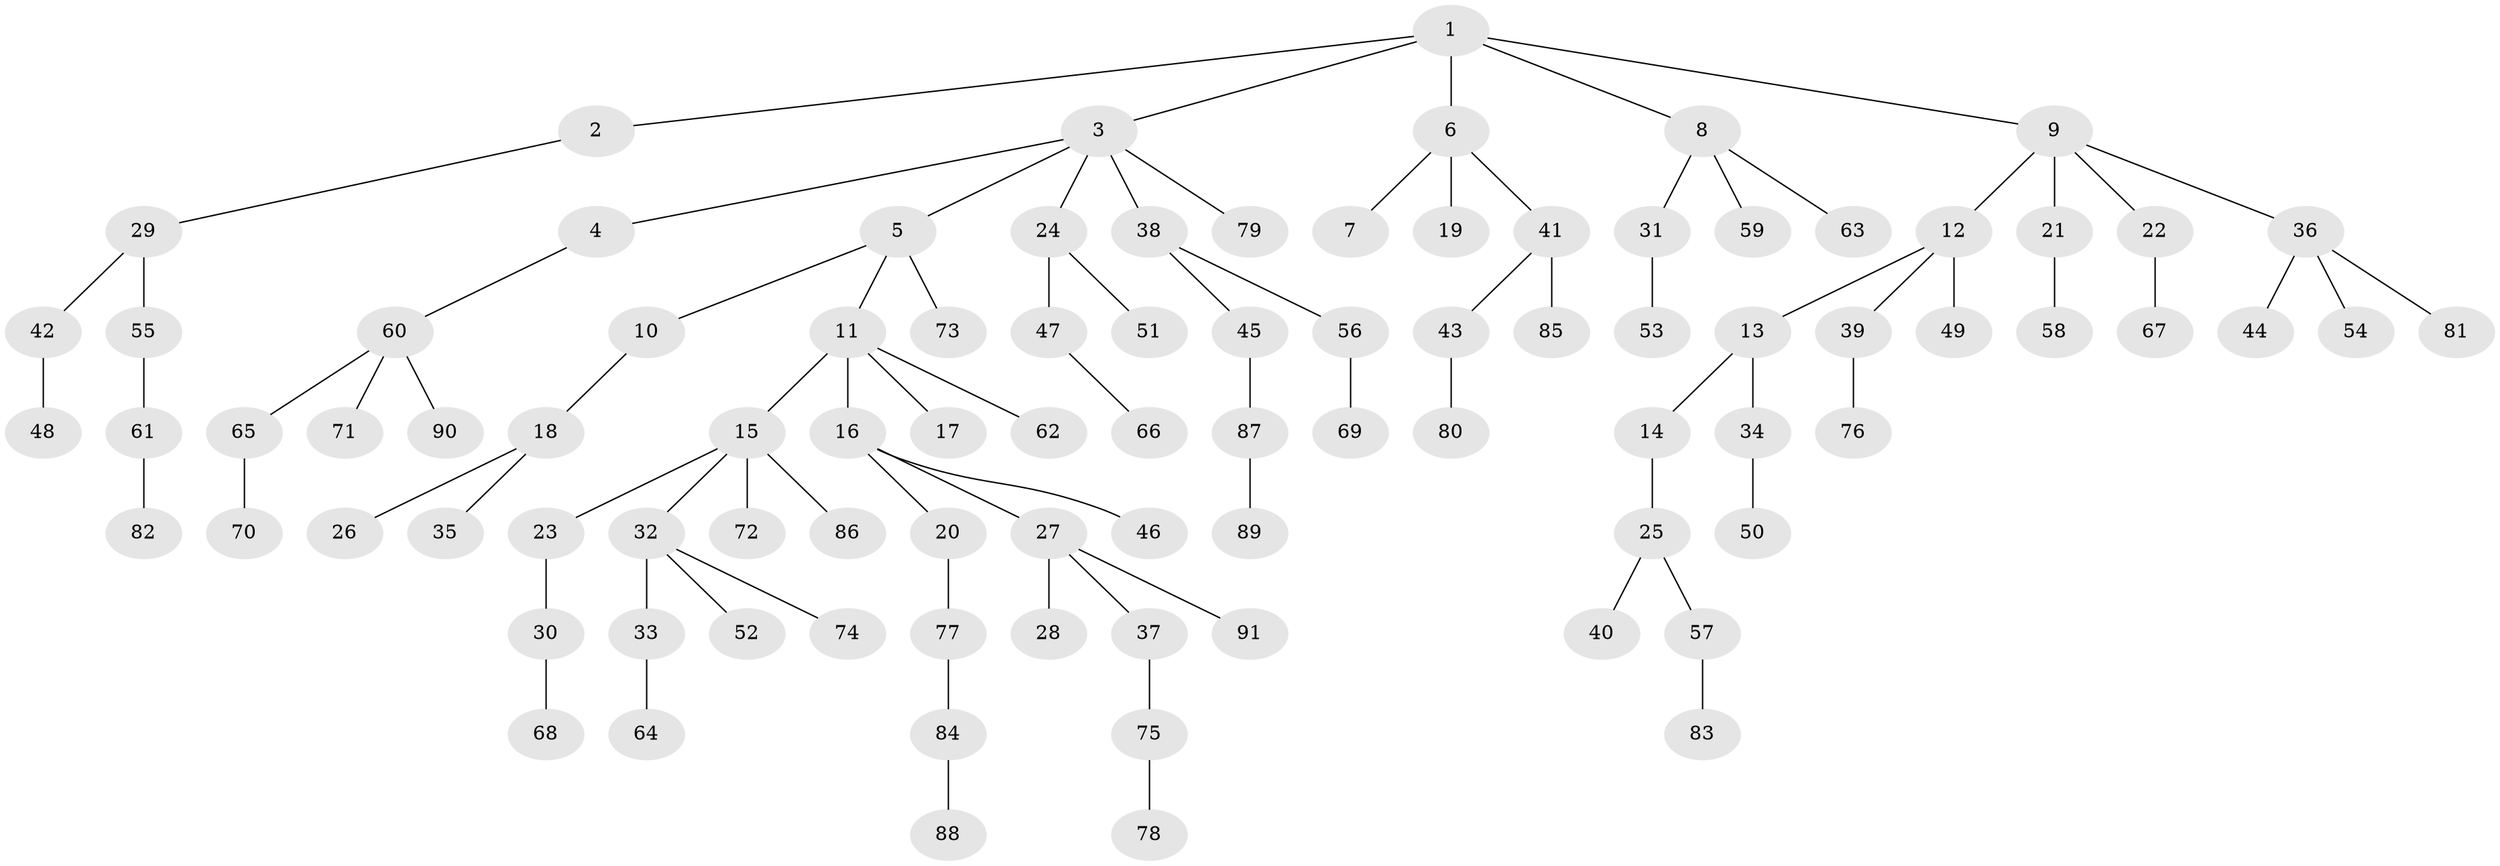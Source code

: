 // coarse degree distribution, {7: 0.03225806451612903, 3: 0.16129032258064516, 2: 0.1774193548387097, 4: 0.04838709677419355, 1: 0.5483870967741935, 5: 0.03225806451612903}
// Generated by graph-tools (version 1.1) at 2025/24/03/03/25 07:24:06]
// undirected, 91 vertices, 90 edges
graph export_dot {
graph [start="1"]
  node [color=gray90,style=filled];
  1;
  2;
  3;
  4;
  5;
  6;
  7;
  8;
  9;
  10;
  11;
  12;
  13;
  14;
  15;
  16;
  17;
  18;
  19;
  20;
  21;
  22;
  23;
  24;
  25;
  26;
  27;
  28;
  29;
  30;
  31;
  32;
  33;
  34;
  35;
  36;
  37;
  38;
  39;
  40;
  41;
  42;
  43;
  44;
  45;
  46;
  47;
  48;
  49;
  50;
  51;
  52;
  53;
  54;
  55;
  56;
  57;
  58;
  59;
  60;
  61;
  62;
  63;
  64;
  65;
  66;
  67;
  68;
  69;
  70;
  71;
  72;
  73;
  74;
  75;
  76;
  77;
  78;
  79;
  80;
  81;
  82;
  83;
  84;
  85;
  86;
  87;
  88;
  89;
  90;
  91;
  1 -- 2;
  1 -- 3;
  1 -- 6;
  1 -- 8;
  1 -- 9;
  2 -- 29;
  3 -- 4;
  3 -- 5;
  3 -- 24;
  3 -- 38;
  3 -- 79;
  4 -- 60;
  5 -- 10;
  5 -- 11;
  5 -- 73;
  6 -- 7;
  6 -- 19;
  6 -- 41;
  8 -- 31;
  8 -- 59;
  8 -- 63;
  9 -- 12;
  9 -- 21;
  9 -- 22;
  9 -- 36;
  10 -- 18;
  11 -- 15;
  11 -- 16;
  11 -- 17;
  11 -- 62;
  12 -- 13;
  12 -- 39;
  12 -- 49;
  13 -- 14;
  13 -- 34;
  14 -- 25;
  15 -- 23;
  15 -- 32;
  15 -- 72;
  15 -- 86;
  16 -- 20;
  16 -- 27;
  16 -- 46;
  18 -- 26;
  18 -- 35;
  20 -- 77;
  21 -- 58;
  22 -- 67;
  23 -- 30;
  24 -- 47;
  24 -- 51;
  25 -- 40;
  25 -- 57;
  27 -- 28;
  27 -- 37;
  27 -- 91;
  29 -- 42;
  29 -- 55;
  30 -- 68;
  31 -- 53;
  32 -- 33;
  32 -- 52;
  32 -- 74;
  33 -- 64;
  34 -- 50;
  36 -- 44;
  36 -- 54;
  36 -- 81;
  37 -- 75;
  38 -- 45;
  38 -- 56;
  39 -- 76;
  41 -- 43;
  41 -- 85;
  42 -- 48;
  43 -- 80;
  45 -- 87;
  47 -- 66;
  55 -- 61;
  56 -- 69;
  57 -- 83;
  60 -- 65;
  60 -- 71;
  60 -- 90;
  61 -- 82;
  65 -- 70;
  75 -- 78;
  77 -- 84;
  84 -- 88;
  87 -- 89;
}
